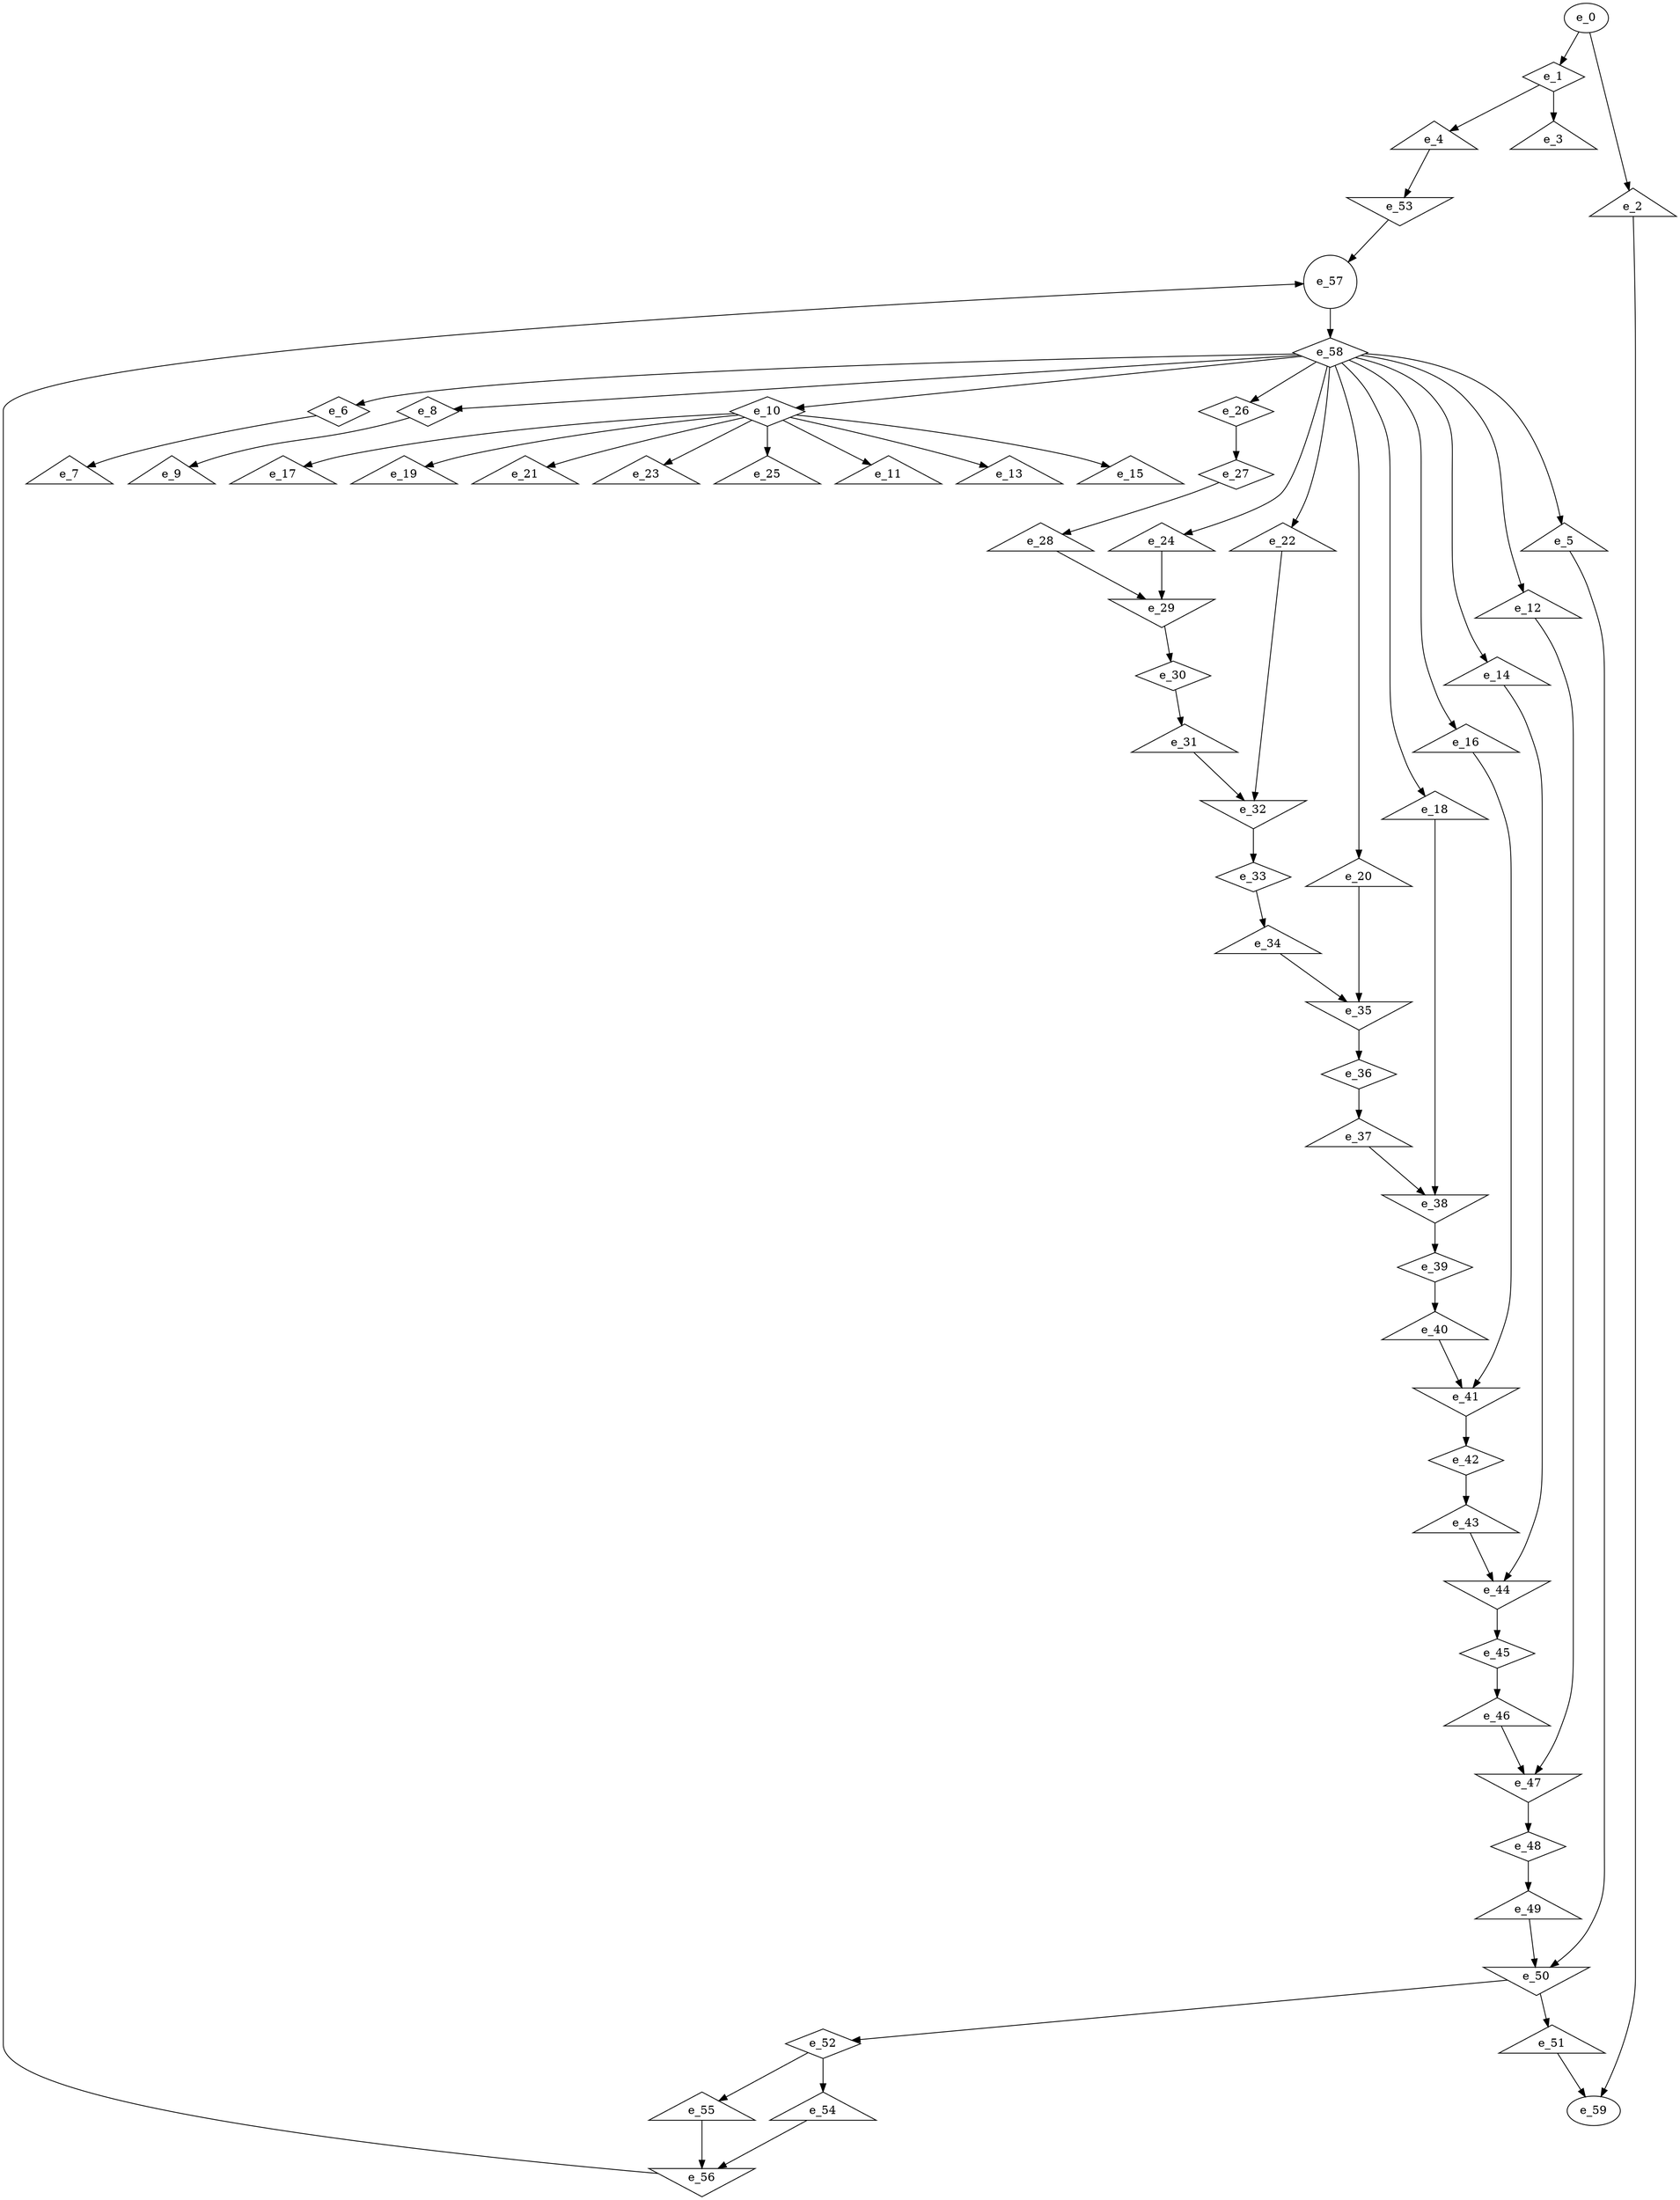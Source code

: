digraph control_path {
  e_0: entry_node : n ;
  e_1 [shape = diamond];
  e_2 [shape = triangle];
  e_3 [shape = triangle];
  e_4 [shape = triangle];
  e_5 [shape = triangle];
  e_6 [shape = diamond];
  e_7 [shape = triangle];
  e_8 [shape = diamond];
  e_9 [shape = triangle];
  e_10 [shape = diamond];
  e_11 [shape = triangle];
  e_12 [shape = triangle];
  e_13 [shape = triangle];
  e_14 [shape = triangle];
  e_15 [shape = triangle];
  e_16 [shape = triangle];
  e_17 [shape = triangle];
  e_18 [shape = triangle];
  e_19 [shape = triangle];
  e_20 [shape = triangle];
  e_21 [shape = triangle];
  e_22 [shape = triangle];
  e_23 [shape = triangle];
  e_24 [shape = triangle];
  e_25 [shape = triangle];
  e_26 [shape = diamond];
  e_27 [shape = diamond];
  e_28 [shape = triangle];
  e_29 [shape = invtriangle];
  e_30 [shape = diamond];
  e_31 [shape = triangle];
  e_32 [shape = invtriangle];
  e_33 [shape = diamond];
  e_34 [shape = triangle];
  e_35 [shape = invtriangle];
  e_36 [shape = diamond];
  e_37 [shape = triangle];
  e_38 [shape = invtriangle];
  e_39 [shape = diamond];
  e_40 [shape = triangle];
  e_41 [shape = invtriangle];
  e_42 [shape = diamond];
  e_43 [shape = triangle];
  e_44 [shape = invtriangle];
  e_45 [shape = diamond];
  e_46 [shape = triangle];
  e_47 [shape = invtriangle];
  e_48 [shape = diamond];
  e_49 [shape = triangle];
  e_50 [shape = invtriangle];
  e_51 [shape = triangle];
  e_52 [shape = diamond];
  e_53 [shape = invtriangle];
  e_54 [shape = triangle];
  e_55 [shape = triangle];
  e_56 [shape = invtriangle];
  e_57 [shape = circle];
  e_58 [shape = diamond];
  e_59: exit_node : s ;
  e_0 -> e_1;
  e_0 -> e_2;
  e_1 -> e_3;
  e_1 -> e_4;
  e_58 -> e_5;
  e_58 -> e_6;
  e_6 -> e_7;
  e_58 -> e_8;
  e_8 -> e_9;
  e_58 -> e_10;
  e_10 -> e_11;
  e_58 -> e_12;
  e_10 -> e_13;
  e_58 -> e_14;
  e_10 -> e_15;
  e_58 -> e_16;
  e_10 -> e_17;
  e_58 -> e_18;
  e_10 -> e_19;
  e_58 -> e_20;
  e_10 -> e_21;
  e_58 -> e_22;
  e_10 -> e_23;
  e_58 -> e_24;
  e_10 -> e_25;
  e_58 -> e_26;
  e_26 -> e_27;
  e_27 -> e_28;
  e_28 -> e_29;
  e_24 -> e_29;
  e_29 -> e_30;
  e_30 -> e_31;
  e_31 -> e_32;
  e_22 -> e_32;
  e_32 -> e_33;
  e_33 -> e_34;
  e_34 -> e_35;
  e_20 -> e_35;
  e_35 -> e_36;
  e_36 -> e_37;
  e_37 -> e_38;
  e_18 -> e_38;
  e_38 -> e_39;
  e_39 -> e_40;
  e_40 -> e_41;
  e_16 -> e_41;
  e_41 -> e_42;
  e_42 -> e_43;
  e_43 -> e_44;
  e_14 -> e_44;
  e_44 -> e_45;
  e_45 -> e_46;
  e_46 -> e_47;
  e_12 -> e_47;
  e_47 -> e_48;
  e_48 -> e_49;
  e_49 -> e_50;
  e_5 -> e_50;
  e_50 -> e_51;
  e_50 -> e_52;
  e_4 -> e_53;
  e_52 -> e_54;
  e_52 -> e_55;
  e_54 -> e_56;
  e_55 -> e_56;
  e_53 -> e_57;
  e_56 -> e_57;
  e_57 -> e_58;
  e_51 -> e_59;
  e_2 -> e_59;
}
